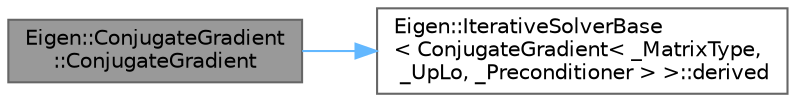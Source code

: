 digraph "Eigen::ConjugateGradient::ConjugateGradient"
{
 // LATEX_PDF_SIZE
  bgcolor="transparent";
  edge [fontname=Helvetica,fontsize=10,labelfontname=Helvetica,labelfontsize=10];
  node [fontname=Helvetica,fontsize=10,shape=box,height=0.2,width=0.4];
  rankdir="LR";
  Node1 [id="Node000001",label="Eigen::ConjugateGradient\l::ConjugateGradient",height=0.2,width=0.4,color="gray40", fillcolor="grey60", style="filled", fontcolor="black",tooltip=" "];
  Node1 -> Node2 [id="edge1_Node000001_Node000002",color="steelblue1",style="solid",tooltip=" "];
  Node2 [id="Node000002",label="Eigen::IterativeSolverBase\l\< ConjugateGradient\< _MatrixType,\l _UpLo, _Preconditioner \> \>::derived",height=0.2,width=0.4,color="grey40", fillcolor="white", style="filled",URL="$class_eigen_1_1_iterative_solver_base.html#ac8c149c121511c2f7e00a4b83d8b6791",tooltip=" "];
}
